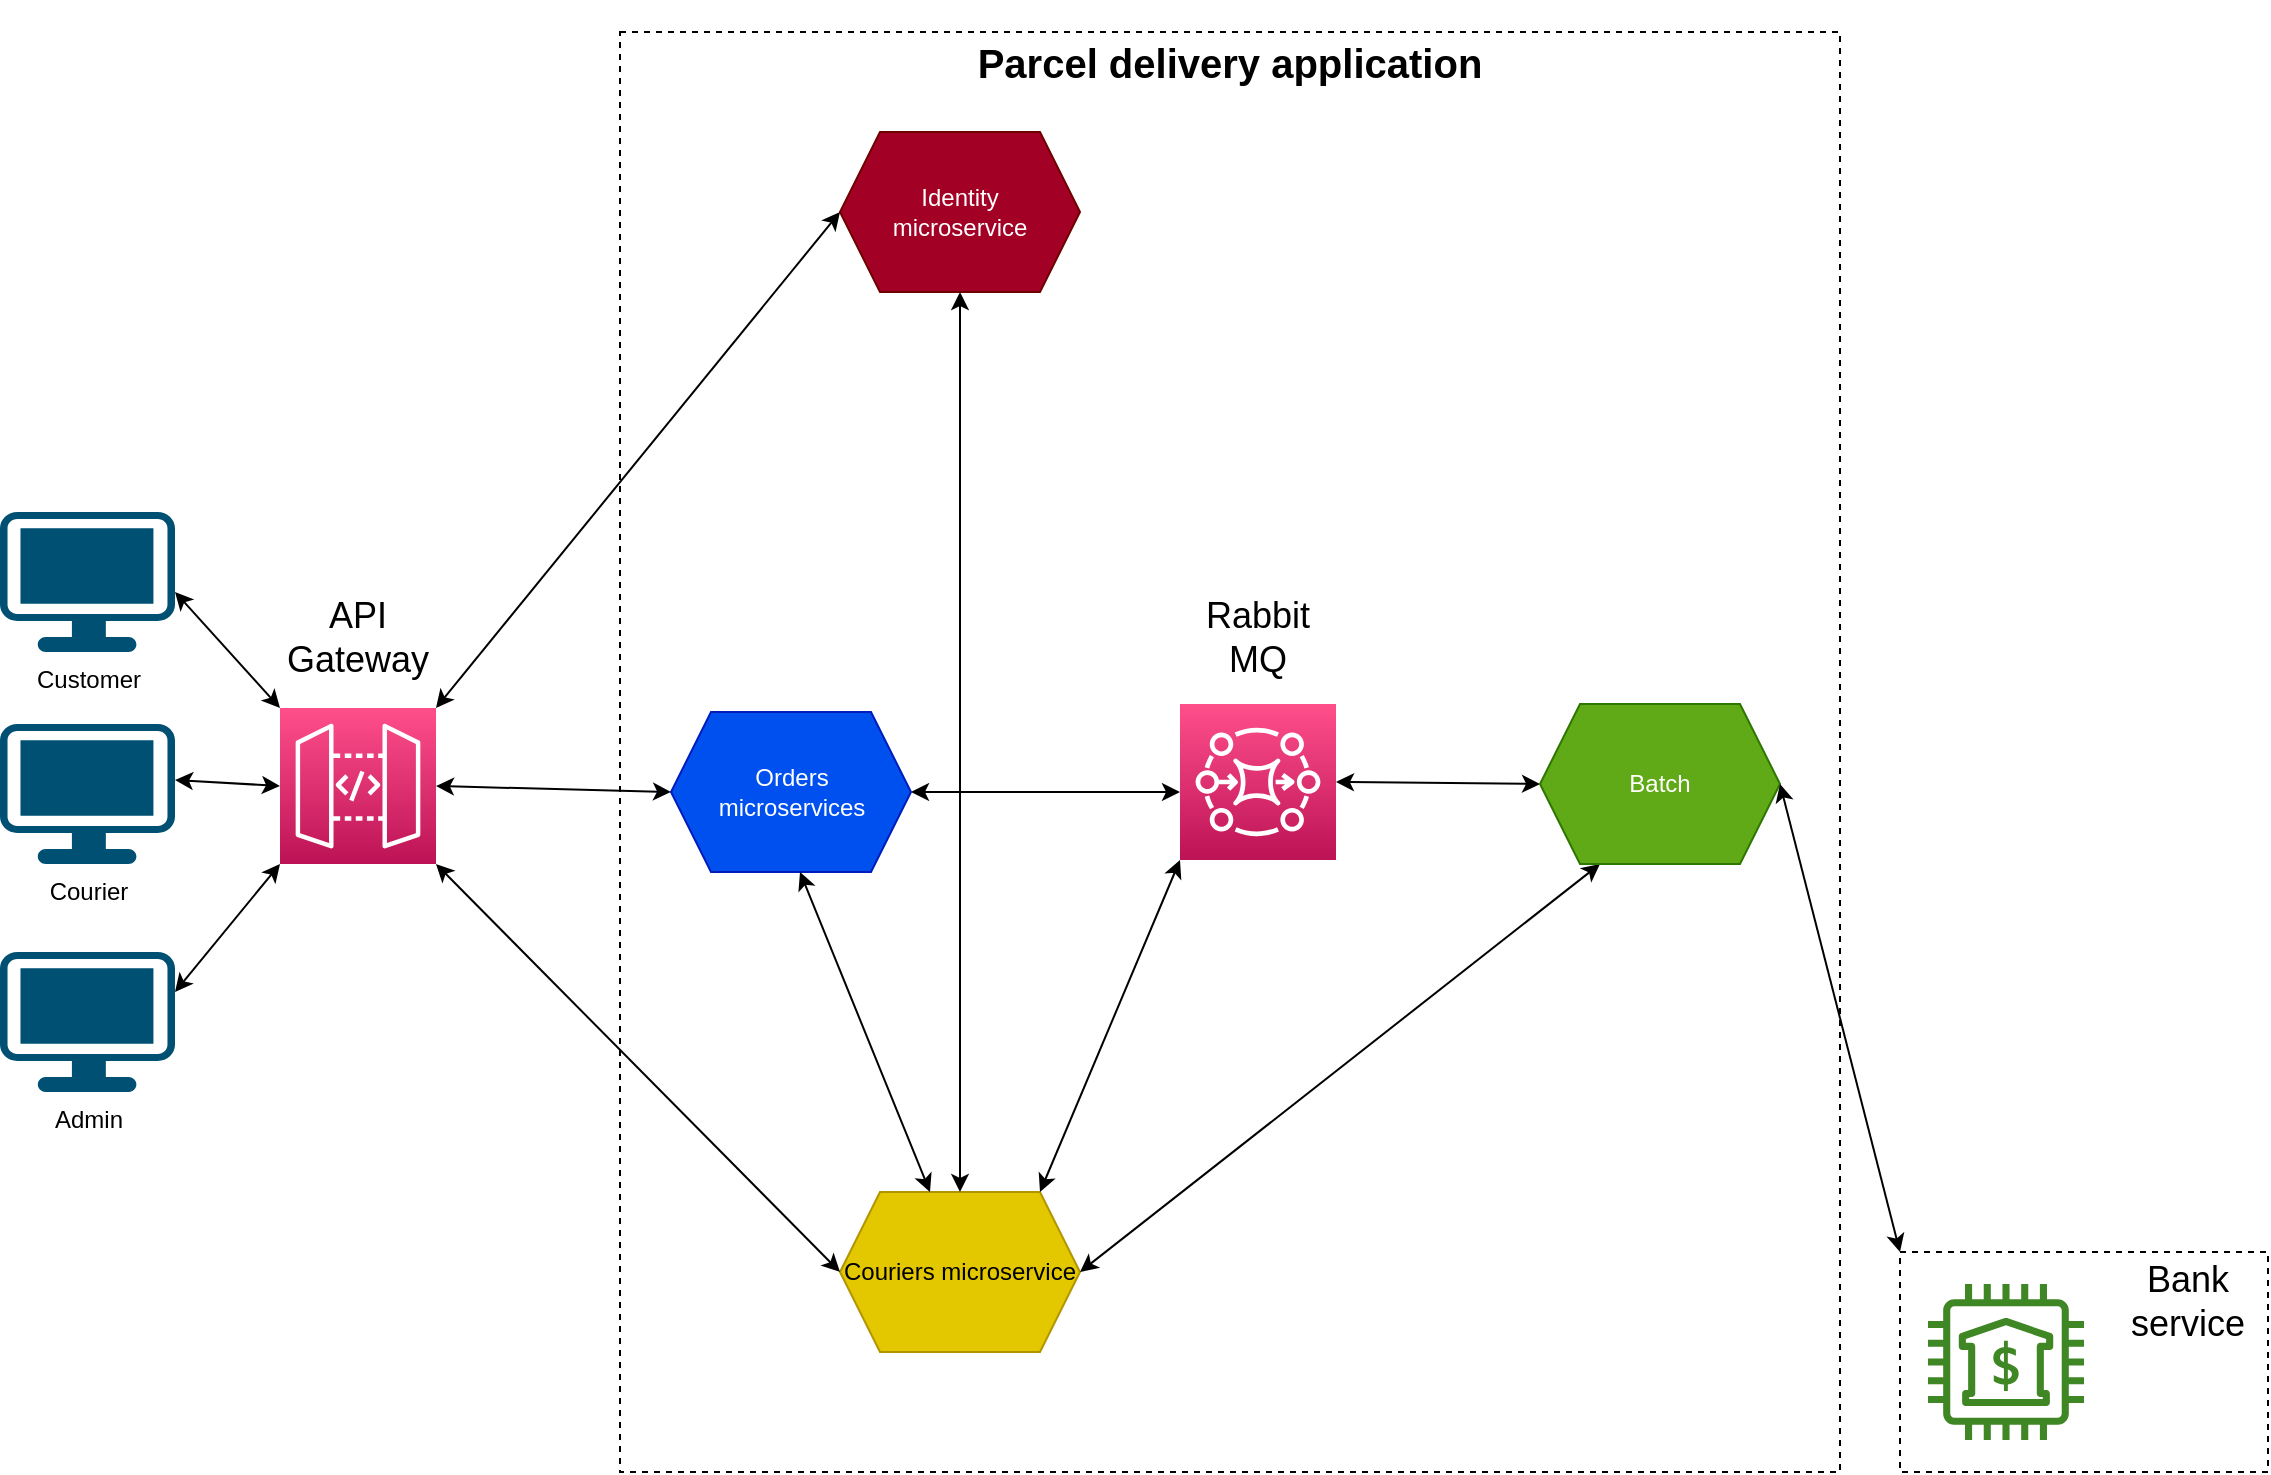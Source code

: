 <mxfile version="21.1.1" type="device">
  <diagram id="Ht1M8jgEwFfnCIfOTk4-" name="Page-1">
    <mxGraphModel dx="1784" dy="1575" grid="1" gridSize="10" guides="1" tooltips="1" connect="1" arrows="1" fold="1" page="1" pageScale="1" pageWidth="1169" pageHeight="827" math="0" shadow="0">
      <root>
        <mxCell id="0" />
        <mxCell id="1" parent="0" />
        <mxCell id="UEzPUAAOIrF-is8g5C7q-155" value="" style="rounded=0;whiteSpace=wrap;html=1;dashed=1;labelBackgroundColor=#ffffff;fillColor=none;gradientColor=none;container=1;pointerEvents=0;collapsible=0;recursiveResize=0;" parent="1" vertex="1">
          <mxGeometry x="330" y="-780" width="610" height="720" as="geometry" />
        </mxCell>
        <mxCell id="Pu_BuWE72dnZDcZ1S57_-15" value="" style="sketch=0;points=[[0,0,0],[0.25,0,0],[0.5,0,0],[0.75,0,0],[1,0,0],[0,1,0],[0.25,1,0],[0.5,1,0],[0.75,1,0],[1,1,0],[0,0.25,0],[0,0.5,0],[0,0.75,0],[1,0.25,0],[1,0.5,0],[1,0.75,0]];outlineConnect=0;fontColor=#232F3E;gradientColor=#FF4F8B;gradientDirection=north;fillColor=#BC1356;strokeColor=#ffffff;dashed=0;verticalLabelPosition=bottom;verticalAlign=top;align=center;html=1;fontSize=12;fontStyle=0;aspect=fixed;shape=mxgraph.aws4.resourceIcon;resIcon=mxgraph.aws4.mq;" vertex="1" parent="UEzPUAAOIrF-is8g5C7q-155">
          <mxGeometry x="280" y="336" width="78" height="78" as="geometry" />
        </mxCell>
        <mxCell id="Pu_BuWE72dnZDcZ1S57_-62" value="&lt;span style=&quot;font-size: 18px;&quot;&gt;Rabbit MQ&lt;br&gt;&lt;/span&gt;" style="text;strokeColor=none;align=center;fillColor=none;html=1;verticalAlign=middle;whiteSpace=wrap;rounded=0;" vertex="1" parent="UEzPUAAOIrF-is8g5C7q-155">
          <mxGeometry x="289" y="288" width="60" height="30" as="geometry" />
        </mxCell>
        <mxCell id="Pu_BuWE72dnZDcZ1S57_-96" value="Identity&lt;br&gt;microservice" style="shape=hexagon;perimeter=hexagonPerimeter2;whiteSpace=wrap;html=1;fixedSize=1;fillColor=#a20025;strokeColor=#6F0000;fontColor=#ffffff;" vertex="1" parent="UEzPUAAOIrF-is8g5C7q-155">
          <mxGeometry x="110" y="50" width="120" height="80" as="geometry" />
        </mxCell>
        <mxCell id="Pu_BuWE72dnZDcZ1S57_-99" value="Couriers microservice" style="shape=hexagon;perimeter=hexagonPerimeter2;whiteSpace=wrap;html=1;fixedSize=1;fillColor=#e3c800;fontColor=#000000;strokeColor=#B09500;" vertex="1" parent="UEzPUAAOIrF-is8g5C7q-155">
          <mxGeometry x="110" y="580" width="120" height="80" as="geometry" />
        </mxCell>
        <mxCell id="Pu_BuWE72dnZDcZ1S57_-101" value="" style="endArrow=classic;startArrow=classic;html=1;rounded=0;exitX=1;exitY=0.5;exitDx=0;exitDy=0;exitPerimeter=0;entryX=0;entryY=0.5;entryDx=0;entryDy=0;" edge="1" parent="UEzPUAAOIrF-is8g5C7q-155" source="Pu_BuWE72dnZDcZ1S57_-15" target="Pu_BuWE72dnZDcZ1S57_-108">
          <mxGeometry width="50" height="50" relative="1" as="geometry">
            <mxPoint x="380" y="376" as="sourcePoint" />
            <mxPoint x="460" y="377" as="targetPoint" />
          </mxGeometry>
        </mxCell>
        <mxCell id="Pu_BuWE72dnZDcZ1S57_-102" value="" style="endArrow=classic;startArrow=classic;html=1;rounded=0;entryX=0;entryY=1;entryDx=0;entryDy=0;entryPerimeter=0;" edge="1" parent="UEzPUAAOIrF-is8g5C7q-155" target="Pu_BuWE72dnZDcZ1S57_-15">
          <mxGeometry width="50" height="50" relative="1" as="geometry">
            <mxPoint x="210" y="580" as="sourcePoint" />
            <mxPoint x="278.24" y="419.68" as="targetPoint" />
          </mxGeometry>
        </mxCell>
        <mxCell id="Pu_BuWE72dnZDcZ1S57_-103" value="" style="endArrow=classic;startArrow=classic;html=1;rounded=0;entryX=0.5;entryY=1;entryDx=0;entryDy=0;exitX=0.5;exitY=0;exitDx=0;exitDy=0;" edge="1" parent="UEzPUAAOIrF-is8g5C7q-155" source="Pu_BuWE72dnZDcZ1S57_-99" target="Pu_BuWE72dnZDcZ1S57_-96">
          <mxGeometry width="50" height="50" relative="1" as="geometry">
            <mxPoint x="160" y="580" as="sourcePoint" />
            <mxPoint x="210" y="530" as="targetPoint" />
          </mxGeometry>
        </mxCell>
        <mxCell id="Pu_BuWE72dnZDcZ1S57_-104" value="" style="endArrow=classic;startArrow=classic;html=1;rounded=0;exitX=1;exitY=0.5;exitDx=0;exitDy=0;" edge="1" parent="UEzPUAAOIrF-is8g5C7q-155" source="Pu_BuWE72dnZDcZ1S57_-99">
          <mxGeometry width="50" height="50" relative="1" as="geometry">
            <mxPoint x="440" y="466" as="sourcePoint" />
            <mxPoint x="490" y="416" as="targetPoint" />
          </mxGeometry>
        </mxCell>
        <mxCell id="Pu_BuWE72dnZDcZ1S57_-107" value="" style="endArrow=classic;startArrow=classic;html=1;rounded=0;entryX=1;entryY=0.5;entryDx=0;entryDy=0;" edge="1" parent="UEzPUAAOIrF-is8g5C7q-155" target="Pu_BuWE72dnZDcZ1S57_-97">
          <mxGeometry width="50" height="50" relative="1" as="geometry">
            <mxPoint x="280" y="380" as="sourcePoint" />
            <mxPoint x="260" y="377" as="targetPoint" />
          </mxGeometry>
        </mxCell>
        <mxCell id="Pu_BuWE72dnZDcZ1S57_-108" value="Batch" style="shape=hexagon;perimeter=hexagonPerimeter2;whiteSpace=wrap;html=1;fixedSize=1;fillColor=#60a917;fontColor=#ffffff;strokeColor=#2D7600;" vertex="1" parent="UEzPUAAOIrF-is8g5C7q-155">
          <mxGeometry x="460" y="336" width="120" height="80" as="geometry" />
        </mxCell>
        <mxCell id="Pu_BuWE72dnZDcZ1S57_-97" value="Orders &lt;br&gt;microservices" style="shape=hexagon;perimeter=hexagonPerimeter2;whiteSpace=wrap;html=1;fixedSize=1;fillColor=#0050ef;fontColor=#ffffff;strokeColor=#001DBC;" vertex="1" parent="UEzPUAAOIrF-is8g5C7q-155">
          <mxGeometry x="25.5" y="340" width="120" height="80" as="geometry" />
        </mxCell>
        <mxCell id="Pu_BuWE72dnZDcZ1S57_-112" value="" style="endArrow=classic;startArrow=classic;html=1;rounded=0;exitX=1;exitY=1;exitDx=0;exitDy=0;exitPerimeter=0;" edge="1" parent="UEzPUAAOIrF-is8g5C7q-155" source="Pu_BuWE72dnZDcZ1S57_-16">
          <mxGeometry width="50" height="50" relative="1" as="geometry">
            <mxPoint x="60" y="670" as="sourcePoint" />
            <mxPoint x="110" y="620" as="targetPoint" />
          </mxGeometry>
        </mxCell>
        <mxCell id="Pu_BuWE72dnZDcZ1S57_-114" value="" style="endArrow=classic;startArrow=classic;html=1;rounded=0;exitX=0.375;exitY=0;exitDx=0;exitDy=0;" edge="1" parent="UEzPUAAOIrF-is8g5C7q-155" source="Pu_BuWE72dnZDcZ1S57_-99">
          <mxGeometry width="50" height="50" relative="1" as="geometry">
            <mxPoint x="40" y="470" as="sourcePoint" />
            <mxPoint x="90" y="420" as="targetPoint" />
          </mxGeometry>
        </mxCell>
        <mxCell id="Pu_BuWE72dnZDcZ1S57_-69" value="&lt;h1&gt;&lt;font style=&quot;&quot;&gt;&lt;font style=&quot;font-size: 20px;&quot;&gt;Parcel delivery application&lt;/font&gt;&lt;/font&gt;&lt;/h1&gt;" style="text;strokeColor=none;align=center;fillColor=none;html=1;verticalAlign=middle;whiteSpace=wrap;rounded=0;" vertex="1" parent="UEzPUAAOIrF-is8g5C7q-155">
          <mxGeometry x="135" width="340" height="30" as="geometry" />
        </mxCell>
        <mxCell id="Pu_BuWE72dnZDcZ1S57_-2" value="Customer" style="points=[[0.03,0.03,0],[0.5,0,0],[0.97,0.03,0],[1,0.4,0],[0.97,0.745,0],[0.5,1,0],[0.03,0.745,0],[0,0.4,0]];verticalLabelPosition=bottom;sketch=0;html=1;verticalAlign=top;aspect=fixed;align=center;pointerEvents=1;shape=mxgraph.cisco19.workstation;fillColor=#005073;strokeColor=none;" vertex="1" parent="1">
          <mxGeometry x="20" y="-540" width="87.5" height="70" as="geometry" />
        </mxCell>
        <mxCell id="Pu_BuWE72dnZDcZ1S57_-9" value="" style="rounded=0;whiteSpace=wrap;html=1;dashed=1;labelBackgroundColor=#ffffff;fillColor=none;gradientColor=none;container=1;pointerEvents=0;collapsible=0;recursiveResize=0;" vertex="1" parent="1">
          <mxGeometry x="970" y="-170" width="184" height="110" as="geometry" />
        </mxCell>
        <mxCell id="Pu_BuWE72dnZDcZ1S57_-30" value="" style="sketch=0;outlineConnect=0;fontColor=#232F3E;gradientColor=none;fillColor=#3F8624;strokeColor=none;dashed=0;verticalLabelPosition=bottom;verticalAlign=top;align=center;html=1;fontSize=12;fontStyle=0;aspect=fixed;pointerEvents=1;shape=mxgraph.aws4.bank;" vertex="1" parent="Pu_BuWE72dnZDcZ1S57_-9">
          <mxGeometry x="14" y="16" width="78" height="78" as="geometry" />
        </mxCell>
        <mxCell id="Pu_BuWE72dnZDcZ1S57_-33" value="&lt;span style=&quot;font-size: 18px;&quot;&gt;Bank service&lt;/span&gt;" style="text;strokeColor=none;align=center;fillColor=none;html=1;verticalAlign=middle;whiteSpace=wrap;rounded=0;" vertex="1" parent="Pu_BuWE72dnZDcZ1S57_-9">
          <mxGeometry x="114" y="10" width="60" height="30" as="geometry" />
        </mxCell>
        <mxCell id="Pu_BuWE72dnZDcZ1S57_-16" value="" style="sketch=0;points=[[0,0,0],[0.25,0,0],[0.5,0,0],[0.75,0,0],[1,0,0],[0,1,0],[0.25,1,0],[0.5,1,0],[0.75,1,0],[1,1,0],[0,0.25,0],[0,0.5,0],[0,0.75,0],[1,0.25,0],[1,0.5,0],[1,0.75,0]];outlineConnect=0;fontColor=#232F3E;gradientColor=#FF4F8B;gradientDirection=north;fillColor=#BC1356;strokeColor=#ffffff;dashed=0;verticalLabelPosition=bottom;verticalAlign=top;align=center;html=1;fontSize=12;fontStyle=0;aspect=fixed;shape=mxgraph.aws4.resourceIcon;resIcon=mxgraph.aws4.api_gateway;" vertex="1" parent="1">
          <mxGeometry x="160" y="-442" width="78" height="78" as="geometry" />
        </mxCell>
        <mxCell id="Pu_BuWE72dnZDcZ1S57_-40" value="&lt;font style=&quot;font-size: 18px;&quot;&gt;API Gateway&lt;/font&gt;" style="text;strokeColor=none;align=center;fillColor=none;html=1;verticalAlign=middle;whiteSpace=wrap;rounded=0;" vertex="1" parent="1">
          <mxGeometry x="169" y="-492" width="60" height="30" as="geometry" />
        </mxCell>
        <mxCell id="Pu_BuWE72dnZDcZ1S57_-70" value="Courier" style="points=[[0.03,0.03,0],[0.5,0,0],[0.97,0.03,0],[1,0.4,0],[0.97,0.745,0],[0.5,1,0],[0.03,0.745,0],[0,0.4,0]];verticalLabelPosition=bottom;sketch=0;html=1;verticalAlign=top;aspect=fixed;align=center;pointerEvents=1;shape=mxgraph.cisco19.workstation;fillColor=#005073;strokeColor=none;" vertex="1" parent="1">
          <mxGeometry x="20" y="-434" width="87.5" height="70" as="geometry" />
        </mxCell>
        <mxCell id="Pu_BuWE72dnZDcZ1S57_-71" value="Admin" style="points=[[0.03,0.03,0],[0.5,0,0],[0.97,0.03,0],[1,0.4,0],[0.97,0.745,0],[0.5,1,0],[0.03,0.745,0],[0,0.4,0]];verticalLabelPosition=bottom;sketch=0;html=1;verticalAlign=top;aspect=fixed;align=center;pointerEvents=1;shape=mxgraph.cisco19.workstation;fillColor=#005073;strokeColor=none;" vertex="1" parent="1">
          <mxGeometry x="20" y="-320" width="87.5" height="70" as="geometry" />
        </mxCell>
        <mxCell id="Pu_BuWE72dnZDcZ1S57_-109" value="" style="endArrow=classic;startArrow=classic;html=1;rounded=0;exitX=1;exitY=0.5;exitDx=0;exitDy=0;entryX=0;entryY=0;entryDx=0;entryDy=0;" edge="1" parent="1" source="Pu_BuWE72dnZDcZ1S57_-108" target="Pu_BuWE72dnZDcZ1S57_-9">
          <mxGeometry width="50" height="50" relative="1" as="geometry">
            <mxPoint x="920" y="-430" as="sourcePoint" />
            <mxPoint x="970" y="-480" as="targetPoint" />
          </mxGeometry>
        </mxCell>
        <mxCell id="Pu_BuWE72dnZDcZ1S57_-110" value="" style="endArrow=classic;startArrow=classic;html=1;rounded=0;entryX=0;entryY=0.5;entryDx=0;entryDy=0;exitX=1;exitY=0;exitDx=0;exitDy=0;exitPerimeter=0;" edge="1" parent="1" source="Pu_BuWE72dnZDcZ1S57_-16" target="Pu_BuWE72dnZDcZ1S57_-96">
          <mxGeometry width="50" height="50" relative="1" as="geometry">
            <mxPoint x="238" y="-452" as="sourcePoint" />
            <mxPoint x="288" y="-502" as="targetPoint" />
          </mxGeometry>
        </mxCell>
        <mxCell id="Pu_BuWE72dnZDcZ1S57_-111" value="" style="endArrow=classic;startArrow=classic;html=1;rounded=0;entryX=0;entryY=0.5;entryDx=0;entryDy=0;exitX=1;exitY=0.5;exitDx=0;exitDy=0;exitPerimeter=0;" edge="1" parent="1" source="Pu_BuWE72dnZDcZ1S57_-16" target="Pu_BuWE72dnZDcZ1S57_-97">
          <mxGeometry width="50" height="50" relative="1" as="geometry">
            <mxPoint x="238" y="-402" as="sourcePoint" />
            <mxPoint x="288" y="-452" as="targetPoint" />
          </mxGeometry>
        </mxCell>
        <mxCell id="Pu_BuWE72dnZDcZ1S57_-115" value="" style="endArrow=classic;startArrow=classic;html=1;rounded=0;entryX=0;entryY=0;entryDx=0;entryDy=0;entryPerimeter=0;" edge="1" parent="1" target="Pu_BuWE72dnZDcZ1S57_-16">
          <mxGeometry width="50" height="50" relative="1" as="geometry">
            <mxPoint x="107.5" y="-500" as="sourcePoint" />
            <mxPoint x="157.5" y="-550" as="targetPoint" />
          </mxGeometry>
        </mxCell>
        <mxCell id="Pu_BuWE72dnZDcZ1S57_-116" value="" style="endArrow=classic;startArrow=classic;html=1;rounded=0;entryX=0;entryY=0.5;entryDx=0;entryDy=0;entryPerimeter=0;exitX=1;exitY=0.4;exitDx=0;exitDy=0;exitPerimeter=0;" edge="1" parent="1" source="Pu_BuWE72dnZDcZ1S57_-70" target="Pu_BuWE72dnZDcZ1S57_-16">
          <mxGeometry width="50" height="50" relative="1" as="geometry">
            <mxPoint x="107.5" y="-400" as="sourcePoint" />
            <mxPoint x="157.5" y="-450" as="targetPoint" />
          </mxGeometry>
        </mxCell>
        <mxCell id="Pu_BuWE72dnZDcZ1S57_-117" value="" style="endArrow=classic;startArrow=classic;html=1;rounded=0;entryX=0;entryY=1;entryDx=0;entryDy=0;entryPerimeter=0;" edge="1" parent="1" target="Pu_BuWE72dnZDcZ1S57_-16">
          <mxGeometry width="50" height="50" relative="1" as="geometry">
            <mxPoint x="107.5" y="-300" as="sourcePoint" />
            <mxPoint x="157.5" y="-350" as="targetPoint" />
          </mxGeometry>
        </mxCell>
      </root>
    </mxGraphModel>
  </diagram>
</mxfile>
